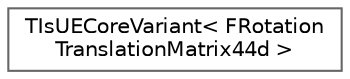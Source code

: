 digraph "Graphical Class Hierarchy"
{
 // INTERACTIVE_SVG=YES
 // LATEX_PDF_SIZE
  bgcolor="transparent";
  edge [fontname=Helvetica,fontsize=10,labelfontname=Helvetica,labelfontsize=10];
  node [fontname=Helvetica,fontsize=10,shape=box,height=0.2,width=0.4];
  rankdir="LR";
  Node0 [id="Node000000",label="TIsUECoreVariant\< FRotation\lTranslationMatrix44d \>",height=0.2,width=0.4,color="grey40", fillcolor="white", style="filled",URL="$d1/d89/structTIsUECoreVariant_3_01FRotationTranslationMatrix44d_01_4.html",tooltip=" "];
}
